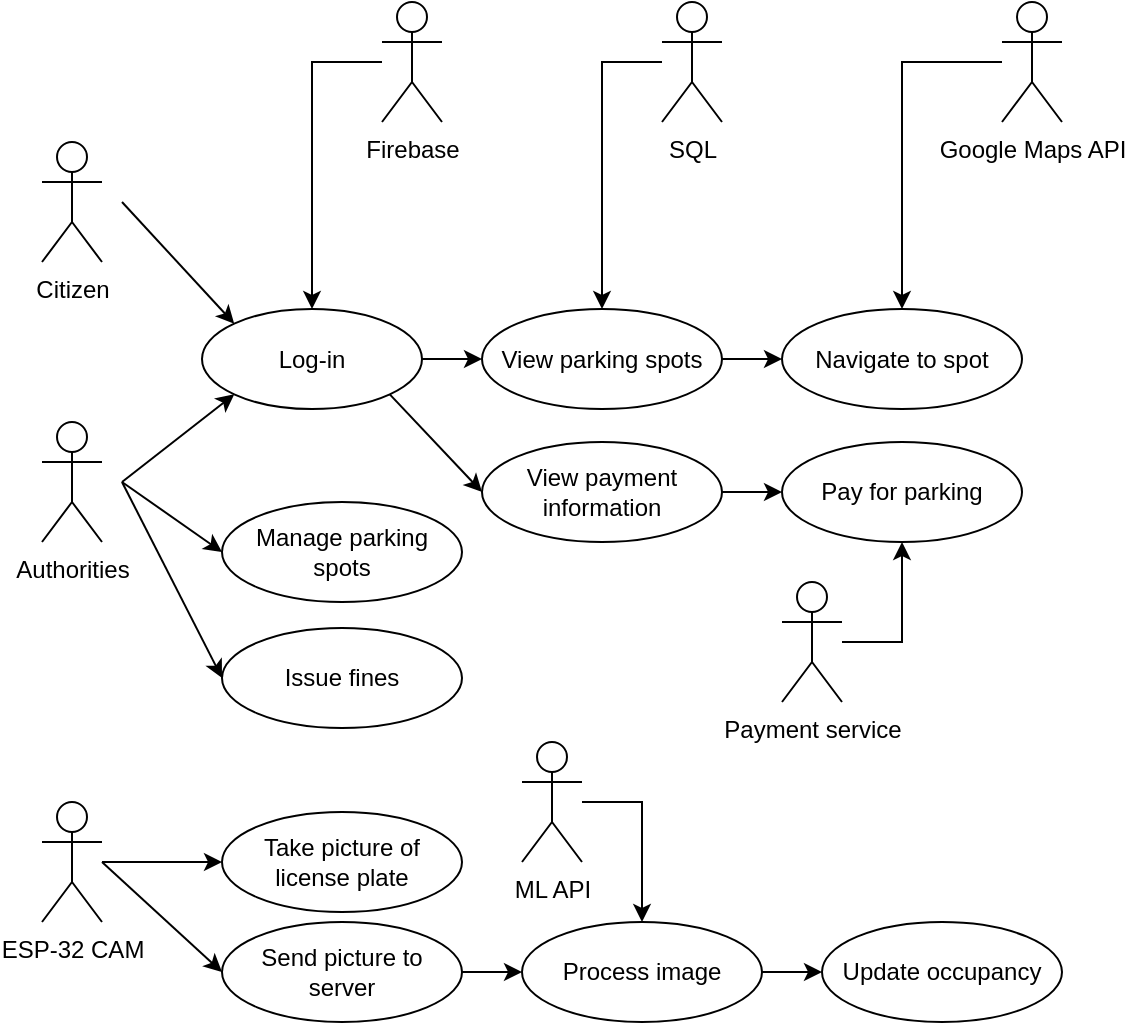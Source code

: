 <mxfile version="20.5.1"><diagram name="Page-1" id="e7e014a7-5840-1c2e-5031-d8a46d1fe8dd"><mxGraphModel dx="1504" dy="688" grid="1" gridSize="10" guides="1" tooltips="1" connect="1" arrows="1" fold="1" page="1" pageScale="1" pageWidth="1169" pageHeight="826" background="none" math="0" shadow="0"><root><mxCell id="0"/><mxCell id="1" parent="0"/><mxCell id="Fmb825hKpuzyT21w58YN-41" value="Citizen" style="shape=umlActor;verticalLabelPosition=bottom;verticalAlign=top;html=1;" vertex="1" parent="1"><mxGeometry x="270" y="170" width="30" height="60" as="geometry"/></mxCell><mxCell id="Fmb825hKpuzyT21w58YN-42" value="Authorities" style="shape=umlActor;verticalLabelPosition=bottom;verticalAlign=top;html=1;" vertex="1" parent="1"><mxGeometry x="270" y="310" width="30" height="60" as="geometry"/></mxCell><mxCell id="Fmb825hKpuzyT21w58YN-61" style="edgeStyle=orthogonalEdgeStyle;rounded=0;orthogonalLoop=1;jettySize=auto;html=1;entryX=0.5;entryY=0;entryDx=0;entryDy=0;" edge="1" parent="1" source="Fmb825hKpuzyT21w58YN-45" target="Fmb825hKpuzyT21w58YN-55"><mxGeometry relative="1" as="geometry"><Array as="points"><mxPoint x="405" y="130"/></Array></mxGeometry></mxCell><mxCell id="Fmb825hKpuzyT21w58YN-45" value="Firebase" style="shape=umlActor;verticalLabelPosition=bottom;verticalAlign=top;html=1;" vertex="1" parent="1"><mxGeometry x="440" y="100" width="30" height="60" as="geometry"/></mxCell><mxCell id="Fmb825hKpuzyT21w58YN-69" style="edgeStyle=orthogonalEdgeStyle;rounded=0;orthogonalLoop=1;jettySize=auto;html=1;entryX=0.5;entryY=0;entryDx=0;entryDy=0;" edge="1" parent="1" source="Fmb825hKpuzyT21w58YN-46" target="Fmb825hKpuzyT21w58YN-67"><mxGeometry relative="1" as="geometry"><Array as="points"><mxPoint x="550" y="130"/></Array></mxGeometry></mxCell><mxCell id="Fmb825hKpuzyT21w58YN-46" value="SQL" style="shape=umlActor;verticalLabelPosition=bottom;verticalAlign=top;html=1;" vertex="1" parent="1"><mxGeometry x="580" y="100" width="30" height="60" as="geometry"/></mxCell><mxCell id="Fmb825hKpuzyT21w58YN-74" style="edgeStyle=orthogonalEdgeStyle;rounded=0;orthogonalLoop=1;jettySize=auto;html=1;entryX=0.5;entryY=1;entryDx=0;entryDy=0;" edge="1" parent="1" source="Fmb825hKpuzyT21w58YN-47" target="Fmb825hKpuzyT21w58YN-72"><mxGeometry relative="1" as="geometry"><Array as="points"><mxPoint x="700" y="420"/></Array></mxGeometry></mxCell><mxCell id="Fmb825hKpuzyT21w58YN-47" value="Payment service" style="shape=umlActor;verticalLabelPosition=bottom;verticalAlign=top;html=1;" vertex="1" parent="1"><mxGeometry x="640" y="390" width="30" height="60" as="geometry"/></mxCell><mxCell id="Fmb825hKpuzyT21w58YN-76" style="edgeStyle=orthogonalEdgeStyle;rounded=0;orthogonalLoop=1;jettySize=auto;html=1;entryX=0;entryY=0.5;entryDx=0;entryDy=0;" edge="1" parent="1" source="Fmb825hKpuzyT21w58YN-52" target="Fmb825hKpuzyT21w58YN-75"><mxGeometry relative="1" as="geometry"/></mxCell><mxCell id="Fmb825hKpuzyT21w58YN-52" value="ESP-32 CAM" style="shape=umlActor;verticalLabelPosition=bottom;verticalAlign=top;html=1;" vertex="1" parent="1"><mxGeometry x="270" y="500" width="30" height="60" as="geometry"/></mxCell><mxCell id="Fmb825hKpuzyT21w58YN-68" style="edgeStyle=orthogonalEdgeStyle;rounded=0;orthogonalLoop=1;jettySize=auto;html=1;entryX=0;entryY=0.5;entryDx=0;entryDy=0;" edge="1" parent="1" source="Fmb825hKpuzyT21w58YN-55" target="Fmb825hKpuzyT21w58YN-67"><mxGeometry relative="1" as="geometry"/></mxCell><mxCell id="Fmb825hKpuzyT21w58YN-55" value="Log-in" style="ellipse;whiteSpace=wrap;html=1;" vertex="1" parent="1"><mxGeometry x="350" y="253.5" width="110" height="50" as="geometry"/></mxCell><mxCell id="Fmb825hKpuzyT21w58YN-65" value="" style="endArrow=classic;html=1;rounded=0;entryX=0;entryY=1;entryDx=0;entryDy=0;" edge="1" parent="1" target="Fmb825hKpuzyT21w58YN-55"><mxGeometry width="50" height="50" relative="1" as="geometry"><mxPoint x="310" y="340" as="sourcePoint"/><mxPoint x="640" y="270" as="targetPoint"/></mxGeometry></mxCell><mxCell id="Fmb825hKpuzyT21w58YN-66" value="" style="endArrow=classic;html=1;rounded=0;entryX=0;entryY=0;entryDx=0;entryDy=0;" edge="1" parent="1" target="Fmb825hKpuzyT21w58YN-55"><mxGeometry width="50" height="50" relative="1" as="geometry"><mxPoint x="310" y="200" as="sourcePoint"/><mxPoint x="376.109" y="306.178" as="targetPoint"/></mxGeometry></mxCell><mxCell id="Fmb825hKpuzyT21w58YN-84" style="edgeStyle=orthogonalEdgeStyle;rounded=0;orthogonalLoop=1;jettySize=auto;html=1;entryX=0;entryY=0.5;entryDx=0;entryDy=0;" edge="1" parent="1" source="Fmb825hKpuzyT21w58YN-67" target="Fmb825hKpuzyT21w58YN-83"><mxGeometry relative="1" as="geometry"/></mxCell><mxCell id="Fmb825hKpuzyT21w58YN-67" value="View parking spots" style="ellipse;whiteSpace=wrap;html=1;" vertex="1" parent="1"><mxGeometry x="490" y="253.5" width="120" height="50" as="geometry"/></mxCell><mxCell id="Fmb825hKpuzyT21w58YN-73" style="edgeStyle=orthogonalEdgeStyle;rounded=0;orthogonalLoop=1;jettySize=auto;html=1;entryX=0;entryY=0.5;entryDx=0;entryDy=0;" edge="1" parent="1" source="Fmb825hKpuzyT21w58YN-70" target="Fmb825hKpuzyT21w58YN-72"><mxGeometry relative="1" as="geometry"/></mxCell><mxCell id="Fmb825hKpuzyT21w58YN-70" value="View payment information" style="ellipse;whiteSpace=wrap;html=1;" vertex="1" parent="1"><mxGeometry x="490" y="320" width="120" height="50" as="geometry"/></mxCell><mxCell id="Fmb825hKpuzyT21w58YN-71" value="" style="endArrow=classic;html=1;rounded=0;exitX=1;exitY=1;exitDx=0;exitDy=0;entryX=0;entryY=0.5;entryDx=0;entryDy=0;" edge="1" parent="1" source="Fmb825hKpuzyT21w58YN-55" target="Fmb825hKpuzyT21w58YN-70"><mxGeometry width="50" height="50" relative="1" as="geometry"><mxPoint x="590" y="320" as="sourcePoint"/><mxPoint x="640" y="270" as="targetPoint"/></mxGeometry></mxCell><mxCell id="Fmb825hKpuzyT21w58YN-72" value="Pay for parking" style="ellipse;whiteSpace=wrap;html=1;" vertex="1" parent="1"><mxGeometry x="640" y="320" width="120" height="50" as="geometry"/></mxCell><mxCell id="Fmb825hKpuzyT21w58YN-75" value="Take picture of&lt;br&gt;license plate" style="ellipse;whiteSpace=wrap;html=1;" vertex="1" parent="1"><mxGeometry x="360" y="505" width="120" height="50" as="geometry"/></mxCell><mxCell id="Fmb825hKpuzyT21w58YN-80" style="edgeStyle=orthogonalEdgeStyle;rounded=0;orthogonalLoop=1;jettySize=auto;html=1;entryX=0;entryY=0.5;entryDx=0;entryDy=0;" edge="1" parent="1" source="Fmb825hKpuzyT21w58YN-77" target="Fmb825hKpuzyT21w58YN-79"><mxGeometry relative="1" as="geometry"/></mxCell><mxCell id="Fmb825hKpuzyT21w58YN-77" value="Send picture to&lt;br&gt;server" style="ellipse;whiteSpace=wrap;html=1;" vertex="1" parent="1"><mxGeometry x="360" y="560" width="120" height="50" as="geometry"/></mxCell><mxCell id="Fmb825hKpuzyT21w58YN-78" value="" style="endArrow=classic;html=1;rounded=0;entryX=0;entryY=0.5;entryDx=0;entryDy=0;" edge="1" parent="1" target="Fmb825hKpuzyT21w58YN-77"><mxGeometry width="50" height="50" relative="1" as="geometry"><mxPoint x="300" y="530" as="sourcePoint"/><mxPoint x="230" y="580" as="targetPoint"/></mxGeometry></mxCell><mxCell id="Fmb825hKpuzyT21w58YN-90" style="edgeStyle=orthogonalEdgeStyle;rounded=0;orthogonalLoop=1;jettySize=auto;html=1;entryX=0;entryY=0.5;entryDx=0;entryDy=0;" edge="1" parent="1" source="Fmb825hKpuzyT21w58YN-79" target="Fmb825hKpuzyT21w58YN-89"><mxGeometry relative="1" as="geometry"/></mxCell><mxCell id="Fmb825hKpuzyT21w58YN-79" value="Process image" style="ellipse;whiteSpace=wrap;html=1;" vertex="1" parent="1"><mxGeometry x="510" y="560" width="120" height="50" as="geometry"/></mxCell><mxCell id="Fmb825hKpuzyT21w58YN-82" style="edgeStyle=orthogonalEdgeStyle;rounded=0;orthogonalLoop=1;jettySize=auto;html=1;entryX=0.5;entryY=0;entryDx=0;entryDy=0;" edge="1" parent="1" source="Fmb825hKpuzyT21w58YN-81" target="Fmb825hKpuzyT21w58YN-79"><mxGeometry relative="1" as="geometry"><Array as="points"><mxPoint x="570" y="500"/></Array></mxGeometry></mxCell><mxCell id="Fmb825hKpuzyT21w58YN-81" value="ML API" style="shape=umlActor;verticalLabelPosition=bottom;verticalAlign=top;html=1;" vertex="1" parent="1"><mxGeometry x="510" y="470" width="30" height="60" as="geometry"/></mxCell><mxCell id="Fmb825hKpuzyT21w58YN-83" value="Navigate to spot" style="ellipse;whiteSpace=wrap;html=1;" vertex="1" parent="1"><mxGeometry x="640" y="253.5" width="120" height="50" as="geometry"/></mxCell><mxCell id="Fmb825hKpuzyT21w58YN-85" value="Manage parking spots" style="ellipse;whiteSpace=wrap;html=1;" vertex="1" parent="1"><mxGeometry x="360" y="350" width="120" height="50" as="geometry"/></mxCell><mxCell id="Fmb825hKpuzyT21w58YN-86" value="" style="endArrow=classic;html=1;rounded=0;entryX=0;entryY=0.5;entryDx=0;entryDy=0;" edge="1" parent="1" target="Fmb825hKpuzyT21w58YN-85"><mxGeometry width="50" height="50" relative="1" as="geometry"><mxPoint x="310" y="340" as="sourcePoint"/><mxPoint x="376.109" y="306.178" as="targetPoint"/></mxGeometry></mxCell><mxCell id="Fmb825hKpuzyT21w58YN-87" value="Issue fines" style="ellipse;whiteSpace=wrap;html=1;" vertex="1" parent="1"><mxGeometry x="360" y="413" width="120" height="50" as="geometry"/></mxCell><mxCell id="Fmb825hKpuzyT21w58YN-88" value="" style="endArrow=classic;html=1;rounded=0;entryX=0;entryY=0.5;entryDx=0;entryDy=0;" edge="1" parent="1" target="Fmb825hKpuzyT21w58YN-87"><mxGeometry width="50" height="50" relative="1" as="geometry"><mxPoint x="310" y="340" as="sourcePoint"/><mxPoint x="370" y="405" as="targetPoint"/></mxGeometry></mxCell><mxCell id="Fmb825hKpuzyT21w58YN-89" value="Update occupancy" style="ellipse;whiteSpace=wrap;html=1;" vertex="1" parent="1"><mxGeometry x="660" y="560" width="120" height="50" as="geometry"/></mxCell><mxCell id="Fmb825hKpuzyT21w58YN-92" value="" style="edgeStyle=orthogonalEdgeStyle;rounded=0;orthogonalLoop=1;jettySize=auto;html=1;" edge="1" parent="1" source="Fmb825hKpuzyT21w58YN-91" target="Fmb825hKpuzyT21w58YN-83"><mxGeometry relative="1" as="geometry"><Array as="points"><mxPoint x="700" y="130"/></Array></mxGeometry></mxCell><mxCell id="Fmb825hKpuzyT21w58YN-91" value="Google Maps API" style="shape=umlActor;verticalLabelPosition=bottom;verticalAlign=top;html=1;" vertex="1" parent="1"><mxGeometry x="750" y="100" width="30" height="60" as="geometry"/></mxCell></root></mxGraphModel></diagram></mxfile>
